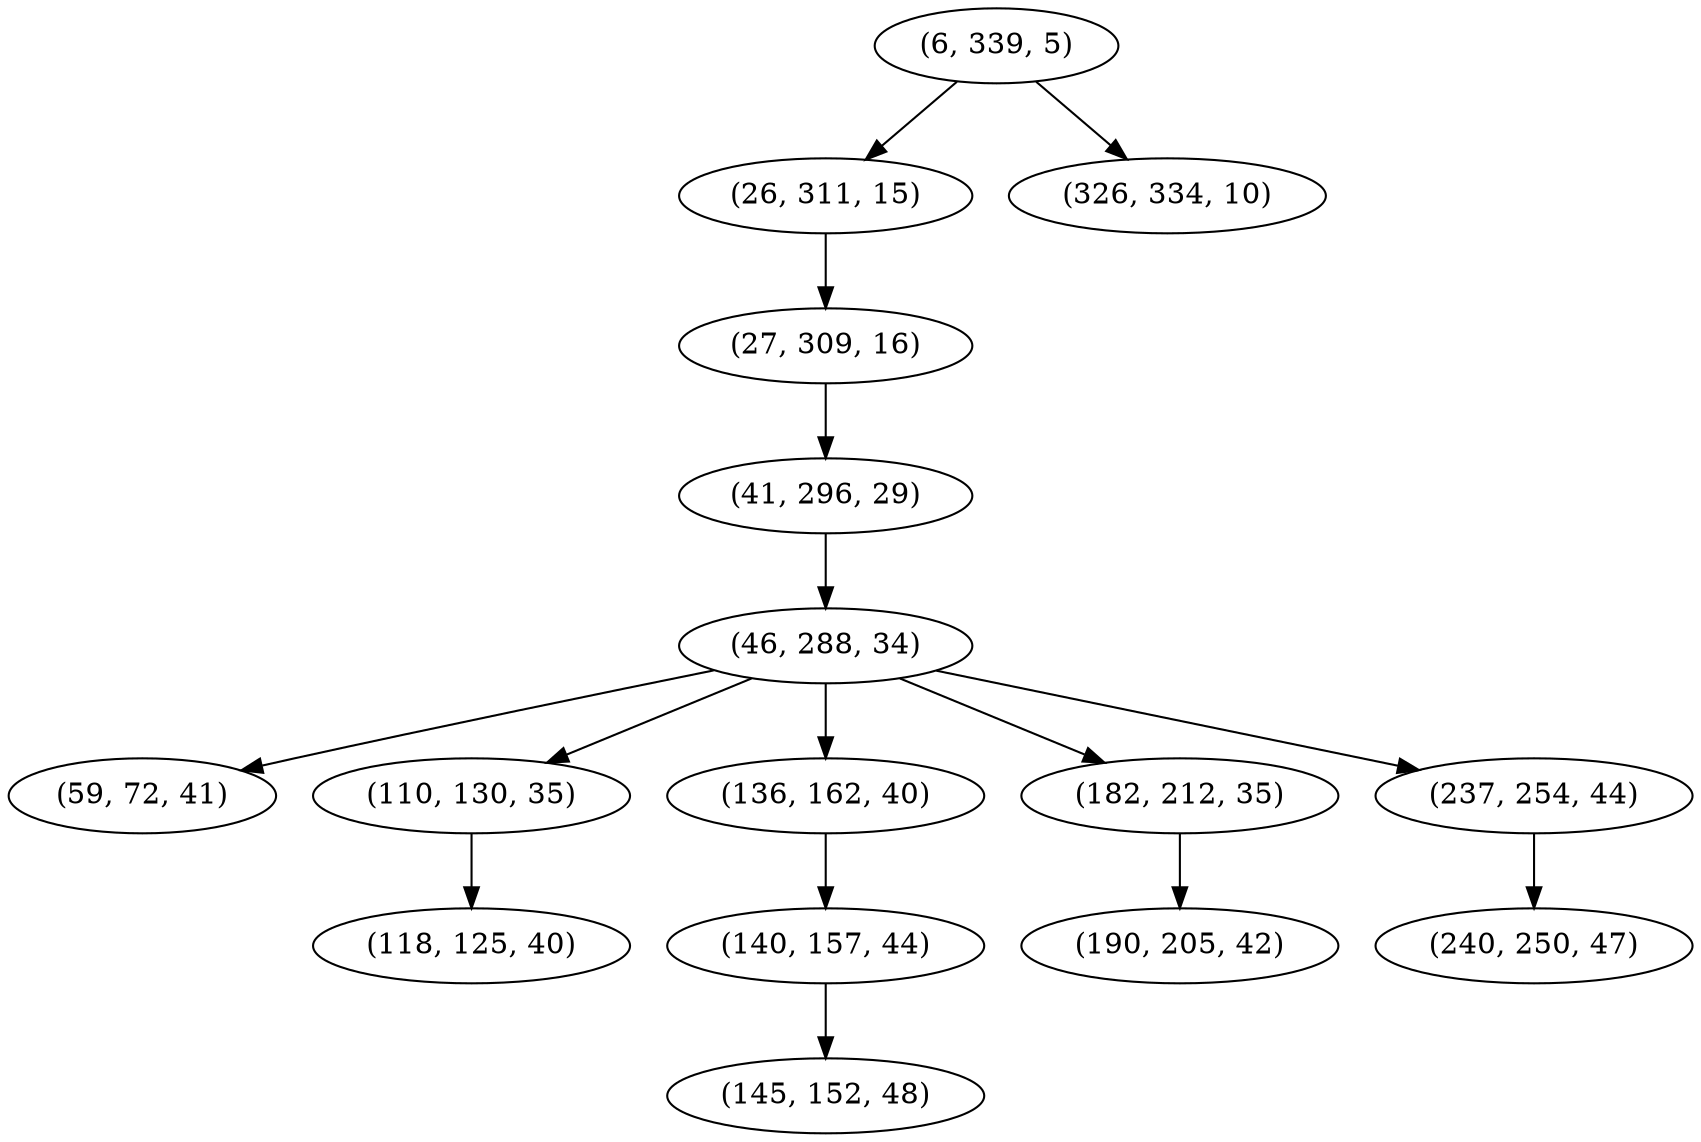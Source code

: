 digraph tree {
    "(6, 339, 5)";
    "(26, 311, 15)";
    "(27, 309, 16)";
    "(41, 296, 29)";
    "(46, 288, 34)";
    "(59, 72, 41)";
    "(110, 130, 35)";
    "(118, 125, 40)";
    "(136, 162, 40)";
    "(140, 157, 44)";
    "(145, 152, 48)";
    "(182, 212, 35)";
    "(190, 205, 42)";
    "(237, 254, 44)";
    "(240, 250, 47)";
    "(326, 334, 10)";
    "(6, 339, 5)" -> "(26, 311, 15)";
    "(6, 339, 5)" -> "(326, 334, 10)";
    "(26, 311, 15)" -> "(27, 309, 16)";
    "(27, 309, 16)" -> "(41, 296, 29)";
    "(41, 296, 29)" -> "(46, 288, 34)";
    "(46, 288, 34)" -> "(59, 72, 41)";
    "(46, 288, 34)" -> "(110, 130, 35)";
    "(46, 288, 34)" -> "(136, 162, 40)";
    "(46, 288, 34)" -> "(182, 212, 35)";
    "(46, 288, 34)" -> "(237, 254, 44)";
    "(110, 130, 35)" -> "(118, 125, 40)";
    "(136, 162, 40)" -> "(140, 157, 44)";
    "(140, 157, 44)" -> "(145, 152, 48)";
    "(182, 212, 35)" -> "(190, 205, 42)";
    "(237, 254, 44)" -> "(240, 250, 47)";
}
